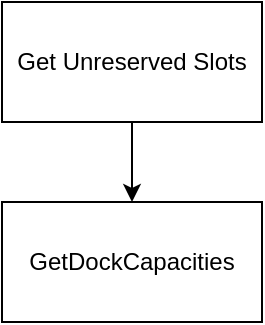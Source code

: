 <mxfile version="18.1.1" type="device"><diagram id="Vn7hO3Wknsb-9zQcWO_s" name="Page-1"><mxGraphModel dx="1038" dy="571" grid="1" gridSize="10" guides="1" tooltips="1" connect="1" arrows="1" fold="1" page="1" pageScale="1" pageWidth="850" pageHeight="1100" math="0" shadow="0"><root><mxCell id="0"/><mxCell id="1" parent="0"/><mxCell id="dXku8mgmMBK1JE8dt2Wq-5" style="edgeStyle=orthogonalEdgeStyle;rounded=0;orthogonalLoop=1;jettySize=auto;html=1;exitX=0.5;exitY=1;exitDx=0;exitDy=0;entryX=0.5;entryY=0;entryDx=0;entryDy=0;" edge="1" parent="1" source="dXku8mgmMBK1JE8dt2Wq-1" target="dXku8mgmMBK1JE8dt2Wq-2"><mxGeometry relative="1" as="geometry"/></mxCell><mxCell id="dXku8mgmMBK1JE8dt2Wq-1" value="Get Unreserved Slots" style="rounded=0;whiteSpace=wrap;html=1;" vertex="1" parent="1"><mxGeometry x="40" y="40" width="130" height="60" as="geometry"/></mxCell><mxCell id="dXku8mgmMBK1JE8dt2Wq-2" value="GetDockCapacities" style="rounded=0;whiteSpace=wrap;html=1;" vertex="1" parent="1"><mxGeometry x="40" y="140" width="130" height="60" as="geometry"/></mxCell></root></mxGraphModel></diagram></mxfile>